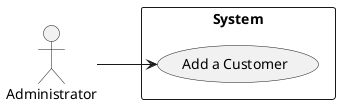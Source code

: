 @startuml


actor "Administrator"

left to right direction
rectangle "System"{

    "Administrator" --> (Add a Customer)

}

@enduml